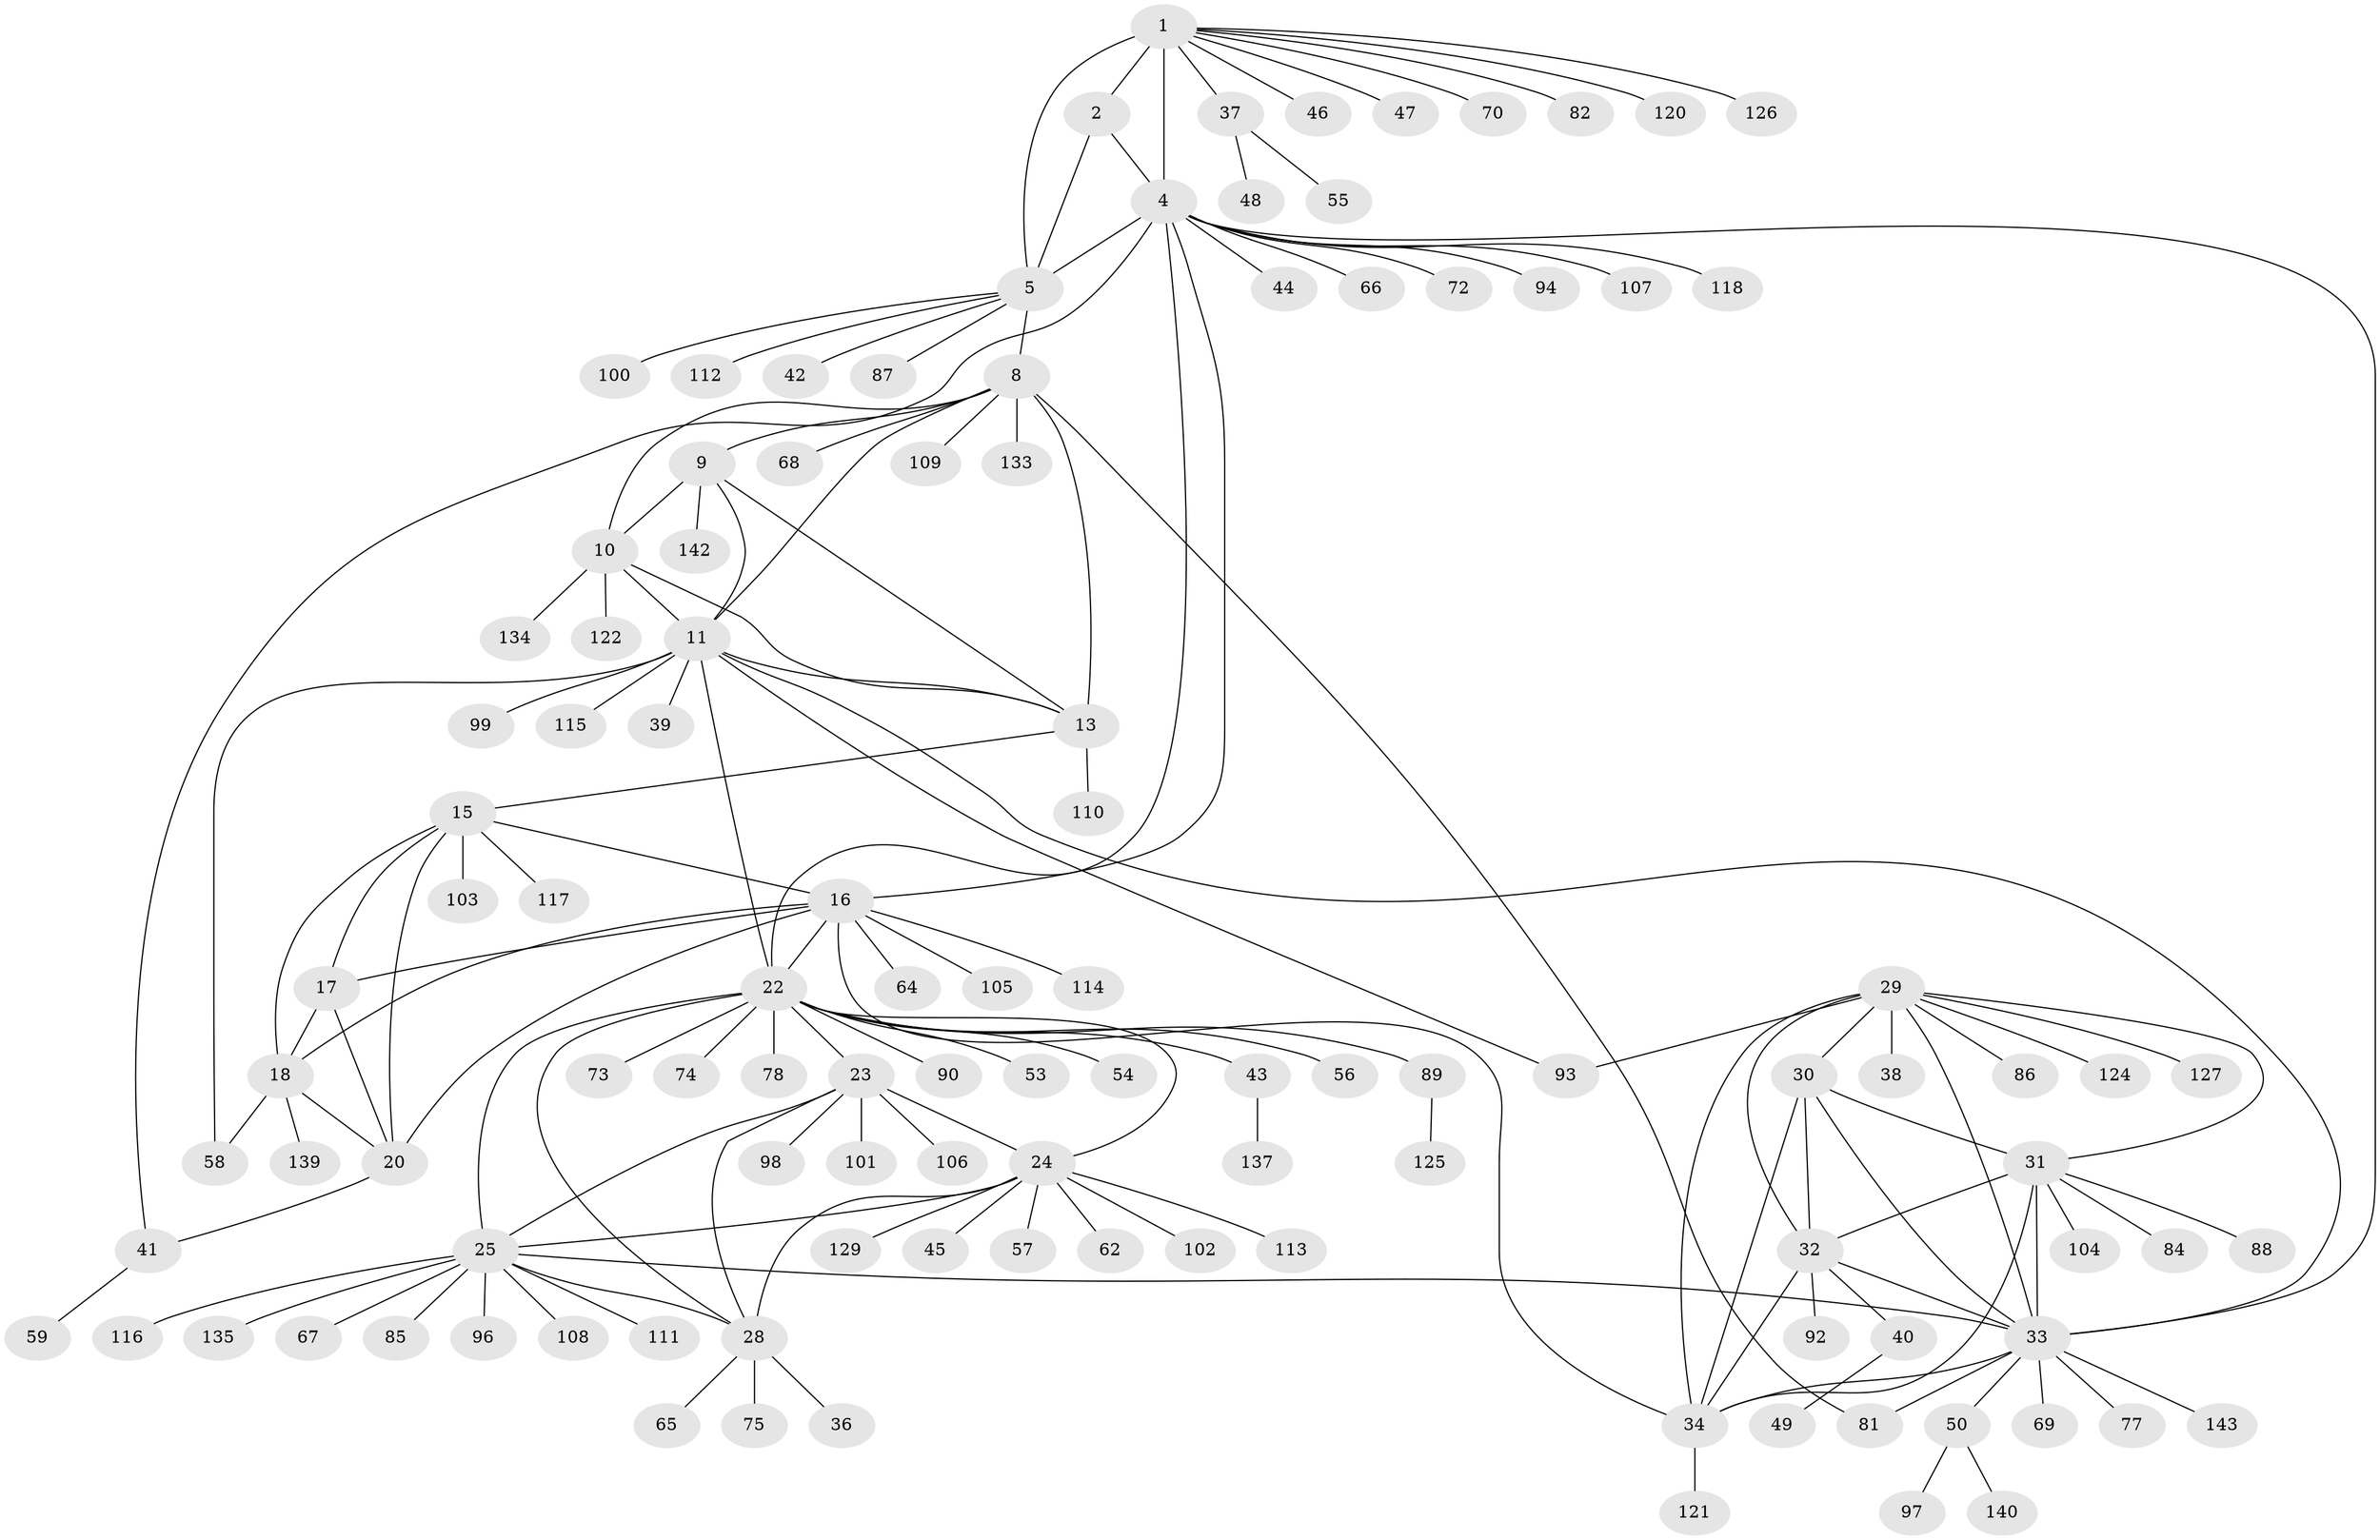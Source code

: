 // Generated by graph-tools (version 1.1) at 2025/52/02/27/25 19:52:18]
// undirected, 112 vertices, 152 edges
graph export_dot {
graph [start="1"]
  node [color=gray90,style=filled];
  1 [super="+3"];
  2;
  4 [super="+7"];
  5 [super="+6"];
  8 [super="+79"];
  9 [super="+76"];
  10 [super="+14"];
  11 [super="+12"];
  13 [super="+52"];
  15 [super="+123"];
  16 [super="+21"];
  17 [super="+119"];
  18 [super="+19"];
  20;
  22 [super="+26"];
  23 [super="+141"];
  24 [super="+51"];
  25 [super="+27"];
  28 [super="+60"];
  29 [super="+83"];
  30;
  31;
  32 [super="+132"];
  33 [super="+71"];
  34 [super="+35"];
  36;
  37 [super="+80"];
  38;
  39;
  40;
  41 [super="+95"];
  42;
  43;
  44;
  45;
  46;
  47;
  48;
  49 [super="+91"];
  50 [super="+61"];
  53;
  54;
  55;
  56;
  57;
  58 [super="+63"];
  59;
  62;
  64;
  65;
  66;
  67;
  68;
  69;
  70;
  72;
  73;
  74;
  75;
  77;
  78;
  81;
  82;
  84;
  85;
  86;
  87;
  88;
  89;
  90;
  92;
  93;
  94;
  96;
  97;
  98;
  99;
  100 [super="+138"];
  101;
  102;
  103;
  104 [super="+131"];
  105;
  106 [super="+130"];
  107;
  108;
  109;
  110;
  111 [super="+128"];
  112;
  113;
  114;
  115;
  116;
  117;
  118;
  120;
  121;
  122;
  124;
  125;
  126;
  127;
  129;
  133;
  134 [super="+136"];
  135;
  137;
  139;
  140;
  142;
  143;
  1 -- 2 [weight=2];
  1 -- 4 [weight=4];
  1 -- 5 [weight=4];
  1 -- 37;
  1 -- 47;
  1 -- 70;
  1 -- 82;
  1 -- 120;
  1 -- 126;
  1 -- 46;
  2 -- 4 [weight=2];
  2 -- 5 [weight=2];
  4 -- 5 [weight=4];
  4 -- 44;
  4 -- 66;
  4 -- 107;
  4 -- 33;
  4 -- 72;
  4 -- 16;
  4 -- 118;
  4 -- 94;
  4 -- 22;
  4 -- 41;
  5 -- 87;
  5 -- 100;
  5 -- 112;
  5 -- 8;
  5 -- 42;
  8 -- 9;
  8 -- 10 [weight=2];
  8 -- 11 [weight=2];
  8 -- 13;
  8 -- 68;
  8 -- 81;
  8 -- 133;
  8 -- 109;
  9 -- 10 [weight=2];
  9 -- 11 [weight=2];
  9 -- 13;
  9 -- 142;
  10 -- 11 [weight=4];
  10 -- 13 [weight=2];
  10 -- 122;
  10 -- 134;
  11 -- 13 [weight=2];
  11 -- 39;
  11 -- 99;
  11 -- 115;
  11 -- 33;
  11 -- 22;
  11 -- 58;
  11 -- 93;
  13 -- 15;
  13 -- 110;
  15 -- 16 [weight=2];
  15 -- 17;
  15 -- 18 [weight=2];
  15 -- 20;
  15 -- 103;
  15 -- 117;
  16 -- 17 [weight=2];
  16 -- 18 [weight=4];
  16 -- 20 [weight=2];
  16 -- 105;
  16 -- 64;
  16 -- 114;
  16 -- 34;
  16 -- 22;
  17 -- 18 [weight=2];
  17 -- 20;
  18 -- 20 [weight=2];
  18 -- 58;
  18 -- 139;
  20 -- 41;
  22 -- 23 [weight=2];
  22 -- 24 [weight=2];
  22 -- 25 [weight=4];
  22 -- 28 [weight=2];
  22 -- 43;
  22 -- 54;
  22 -- 56;
  22 -- 73;
  22 -- 74;
  22 -- 89;
  22 -- 90;
  22 -- 78;
  22 -- 53;
  23 -- 24;
  23 -- 25 [weight=2];
  23 -- 28;
  23 -- 98;
  23 -- 101;
  23 -- 106;
  24 -- 25 [weight=2];
  24 -- 28;
  24 -- 45;
  24 -- 62;
  24 -- 102;
  24 -- 113;
  24 -- 129;
  24 -- 57;
  25 -- 28 [weight=2];
  25 -- 67;
  25 -- 85;
  25 -- 108;
  25 -- 135;
  25 -- 96;
  25 -- 33;
  25 -- 111;
  25 -- 116;
  28 -- 36;
  28 -- 65;
  28 -- 75;
  29 -- 30;
  29 -- 31;
  29 -- 32;
  29 -- 33;
  29 -- 34 [weight=2];
  29 -- 38;
  29 -- 86;
  29 -- 93;
  29 -- 124;
  29 -- 127;
  30 -- 31;
  30 -- 32;
  30 -- 33;
  30 -- 34 [weight=2];
  31 -- 32;
  31 -- 33;
  31 -- 34 [weight=2];
  31 -- 84;
  31 -- 88;
  31 -- 104;
  32 -- 33;
  32 -- 34 [weight=2];
  32 -- 40;
  32 -- 92;
  33 -- 34 [weight=2];
  33 -- 50;
  33 -- 69;
  33 -- 77;
  33 -- 81;
  33 -- 143;
  34 -- 121;
  37 -- 48;
  37 -- 55;
  40 -- 49;
  41 -- 59;
  43 -- 137;
  50 -- 97;
  50 -- 140;
  89 -- 125;
}
